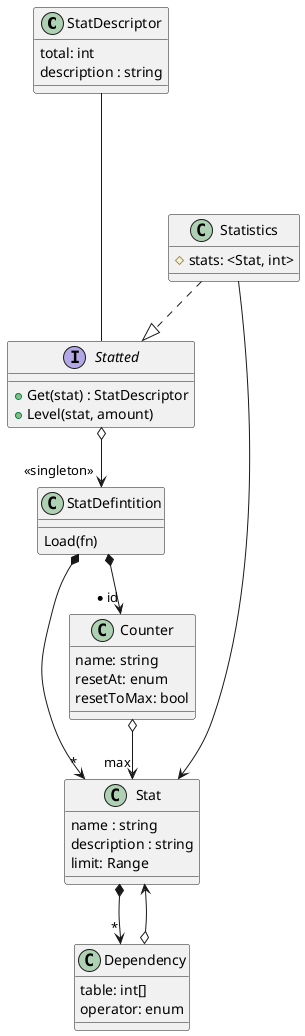 @startuml

class StatDescriptor {
   total: int
   description : string
}

class StatDefintition {
  Load(fn)
}


interface Statted
{
   + Get(stat) : StatDescriptor
   + Level(stat, amount)
}
class Statistics {
   # stats: <Stat, int>
}

class Stat {
    name : string
    description : string
    limit: Range
}
class Counter {
   name: string
   resetAt: enum
   resetToMax: bool
}
Counter o--> "max" Stat

class Dependency {
   table: int[]
   operator: enum
}


StatDescriptor ---- Statted
Statted o--> "<<singleton>>" StatDefintition
Stat *--> "*" Dependency
Dependency o--> Stat

StatDefintition *---> "*" Stat
StatDefintition *--> "* id" Counter

Statistics ..|> Statted
Statistics --> Stat
@enduml
